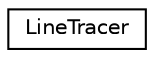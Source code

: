 digraph "クラス階層図"
{
  edge [fontname="Helvetica",fontsize="10",labelfontname="Helvetica",labelfontsize="10"];
  node [fontname="Helvetica",fontsize="10",shape=record];
  rankdir="LR";
  Node0 [label="LineTracer",height=0.2,width=0.4,color="black", fillcolor="white", style="filled",URL="$da/dbb/class_line_tracer.html"];
}
